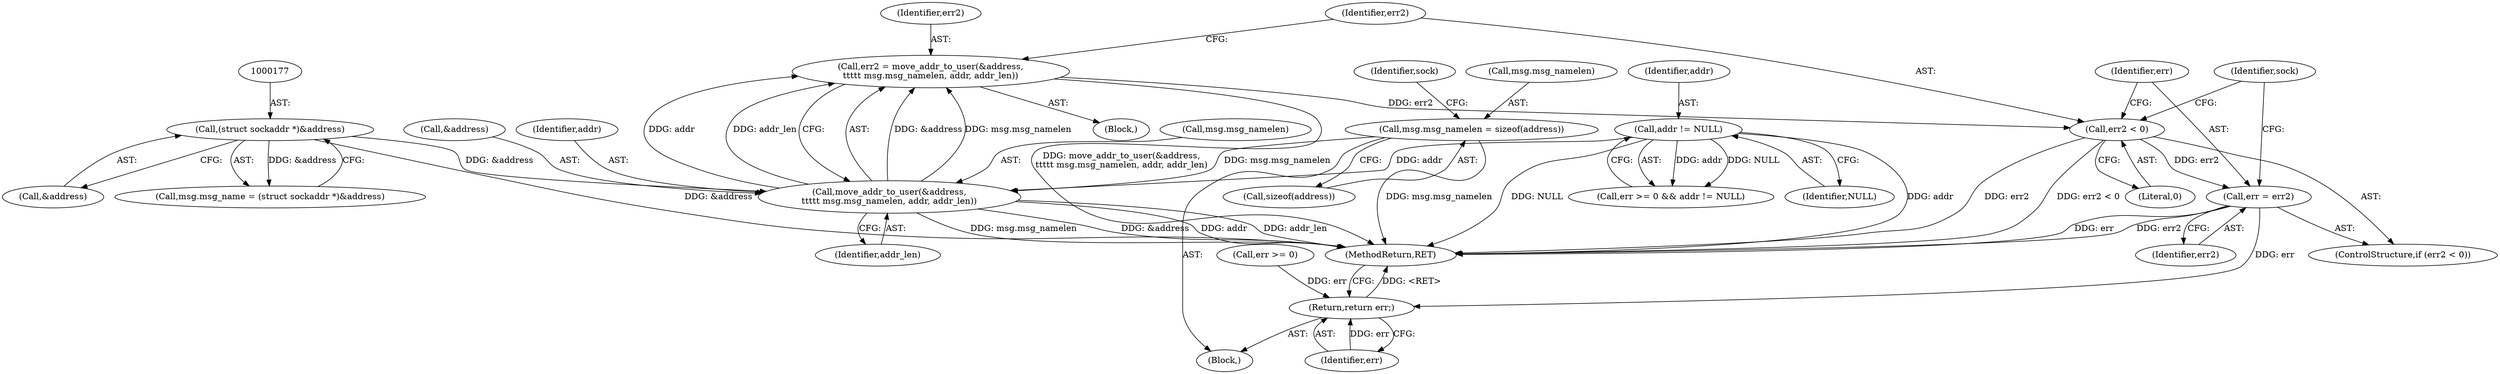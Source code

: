 digraph "1_linux_f3d3342602f8bcbf37d7c46641cb9bca7618eb1c_30@API" {
"1000214" [label="(Call,err2 = move_addr_to_user(&address,\n\t\t\t\t\t msg.msg_namelen, addr, addr_len))"];
"1000216" [label="(Call,move_addr_to_user(&address,\n\t\t\t\t\t msg.msg_namelen, addr, addr_len))"];
"1000176" [label="(Call,(struct sockaddr *)&address)"];
"1000180" [label="(Call,msg.msg_namelen = sizeof(address))"];
"1000210" [label="(Call,addr != NULL)"];
"1000225" [label="(Call,err2 < 0)"];
"1000228" [label="(Call,err = err2)"];
"1000237" [label="(Return,return err;)"];
"1000226" [label="(Identifier,err2)"];
"1000213" [label="(Block,)"];
"1000223" [label="(Identifier,addr_len)"];
"1000233" [label="(Identifier,sock)"];
"1000237" [label="(Return,return err;)"];
"1000219" [label="(Call,msg.msg_namelen)"];
"1000172" [label="(Call,msg.msg_name = (struct sockaddr *)&address)"];
"1000214" [label="(Call,err2 = move_addr_to_user(&address,\n\t\t\t\t\t msg.msg_namelen, addr, addr_len))"];
"1000210" [label="(Call,addr != NULL)"];
"1000224" [label="(ControlStructure,if (err2 < 0))"];
"1000190" [label="(Identifier,sock)"];
"1000239" [label="(MethodReturn,RET)"];
"1000176" [label="(Call,(struct sockaddr *)&address)"];
"1000181" [label="(Call,msg.msg_namelen)"];
"1000217" [label="(Call,&address)"];
"1000206" [label="(Call,err >= 0 && addr != NULL)"];
"1000222" [label="(Identifier,addr)"];
"1000114" [label="(Block,)"];
"1000230" [label="(Identifier,err2)"];
"1000212" [label="(Identifier,NULL)"];
"1000229" [label="(Identifier,err)"];
"1000225" [label="(Call,err2 < 0)"];
"1000238" [label="(Identifier,err)"];
"1000228" [label="(Call,err = err2)"];
"1000211" [label="(Identifier,addr)"];
"1000180" [label="(Call,msg.msg_namelen = sizeof(address))"];
"1000215" [label="(Identifier,err2)"];
"1000178" [label="(Call,&address)"];
"1000207" [label="(Call,err >= 0)"];
"1000227" [label="(Literal,0)"];
"1000216" [label="(Call,move_addr_to_user(&address,\n\t\t\t\t\t msg.msg_namelen, addr, addr_len))"];
"1000184" [label="(Call,sizeof(address))"];
"1000214" -> "1000213"  [label="AST: "];
"1000214" -> "1000216"  [label="CFG: "];
"1000215" -> "1000214"  [label="AST: "];
"1000216" -> "1000214"  [label="AST: "];
"1000226" -> "1000214"  [label="CFG: "];
"1000214" -> "1000239"  [label="DDG: move_addr_to_user(&address,\n\t\t\t\t\t msg.msg_namelen, addr, addr_len)"];
"1000216" -> "1000214"  [label="DDG: &address"];
"1000216" -> "1000214"  [label="DDG: msg.msg_namelen"];
"1000216" -> "1000214"  [label="DDG: addr"];
"1000216" -> "1000214"  [label="DDG: addr_len"];
"1000214" -> "1000225"  [label="DDG: err2"];
"1000216" -> "1000223"  [label="CFG: "];
"1000217" -> "1000216"  [label="AST: "];
"1000219" -> "1000216"  [label="AST: "];
"1000222" -> "1000216"  [label="AST: "];
"1000223" -> "1000216"  [label="AST: "];
"1000216" -> "1000239"  [label="DDG: addr_len"];
"1000216" -> "1000239"  [label="DDG: msg.msg_namelen"];
"1000216" -> "1000239"  [label="DDG: &address"];
"1000216" -> "1000239"  [label="DDG: addr"];
"1000176" -> "1000216"  [label="DDG: &address"];
"1000180" -> "1000216"  [label="DDG: msg.msg_namelen"];
"1000210" -> "1000216"  [label="DDG: addr"];
"1000176" -> "1000172"  [label="AST: "];
"1000176" -> "1000178"  [label="CFG: "];
"1000177" -> "1000176"  [label="AST: "];
"1000178" -> "1000176"  [label="AST: "];
"1000172" -> "1000176"  [label="CFG: "];
"1000176" -> "1000239"  [label="DDG: &address"];
"1000176" -> "1000172"  [label="DDG: &address"];
"1000180" -> "1000114"  [label="AST: "];
"1000180" -> "1000184"  [label="CFG: "];
"1000181" -> "1000180"  [label="AST: "];
"1000184" -> "1000180"  [label="AST: "];
"1000190" -> "1000180"  [label="CFG: "];
"1000180" -> "1000239"  [label="DDG: msg.msg_namelen"];
"1000210" -> "1000206"  [label="AST: "];
"1000210" -> "1000212"  [label="CFG: "];
"1000211" -> "1000210"  [label="AST: "];
"1000212" -> "1000210"  [label="AST: "];
"1000206" -> "1000210"  [label="CFG: "];
"1000210" -> "1000239"  [label="DDG: NULL"];
"1000210" -> "1000239"  [label="DDG: addr"];
"1000210" -> "1000206"  [label="DDG: addr"];
"1000210" -> "1000206"  [label="DDG: NULL"];
"1000225" -> "1000224"  [label="AST: "];
"1000225" -> "1000227"  [label="CFG: "];
"1000226" -> "1000225"  [label="AST: "];
"1000227" -> "1000225"  [label="AST: "];
"1000229" -> "1000225"  [label="CFG: "];
"1000233" -> "1000225"  [label="CFG: "];
"1000225" -> "1000239"  [label="DDG: err2 < 0"];
"1000225" -> "1000239"  [label="DDG: err2"];
"1000225" -> "1000228"  [label="DDG: err2"];
"1000228" -> "1000224"  [label="AST: "];
"1000228" -> "1000230"  [label="CFG: "];
"1000229" -> "1000228"  [label="AST: "];
"1000230" -> "1000228"  [label="AST: "];
"1000233" -> "1000228"  [label="CFG: "];
"1000228" -> "1000239"  [label="DDG: err"];
"1000228" -> "1000239"  [label="DDG: err2"];
"1000228" -> "1000237"  [label="DDG: err"];
"1000237" -> "1000114"  [label="AST: "];
"1000237" -> "1000238"  [label="CFG: "];
"1000238" -> "1000237"  [label="AST: "];
"1000239" -> "1000237"  [label="CFG: "];
"1000237" -> "1000239"  [label="DDG: <RET>"];
"1000238" -> "1000237"  [label="DDG: err"];
"1000207" -> "1000237"  [label="DDG: err"];
}
